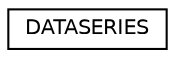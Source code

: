 digraph "Graphical Class Hierarchy"
{
  edge [fontname="Helvetica",fontsize="10",labelfontname="Helvetica",labelfontsize="10"];
  node [fontname="Helvetica",fontsize="10",shape=record];
  rankdir="LR";
  Node1 [label="DATASERIES",height=0.2,width=0.4,color="black", fillcolor="white", style="filled",URL="$struct_d_a_t_a_s_e_r_i_e_s.html"];
}

